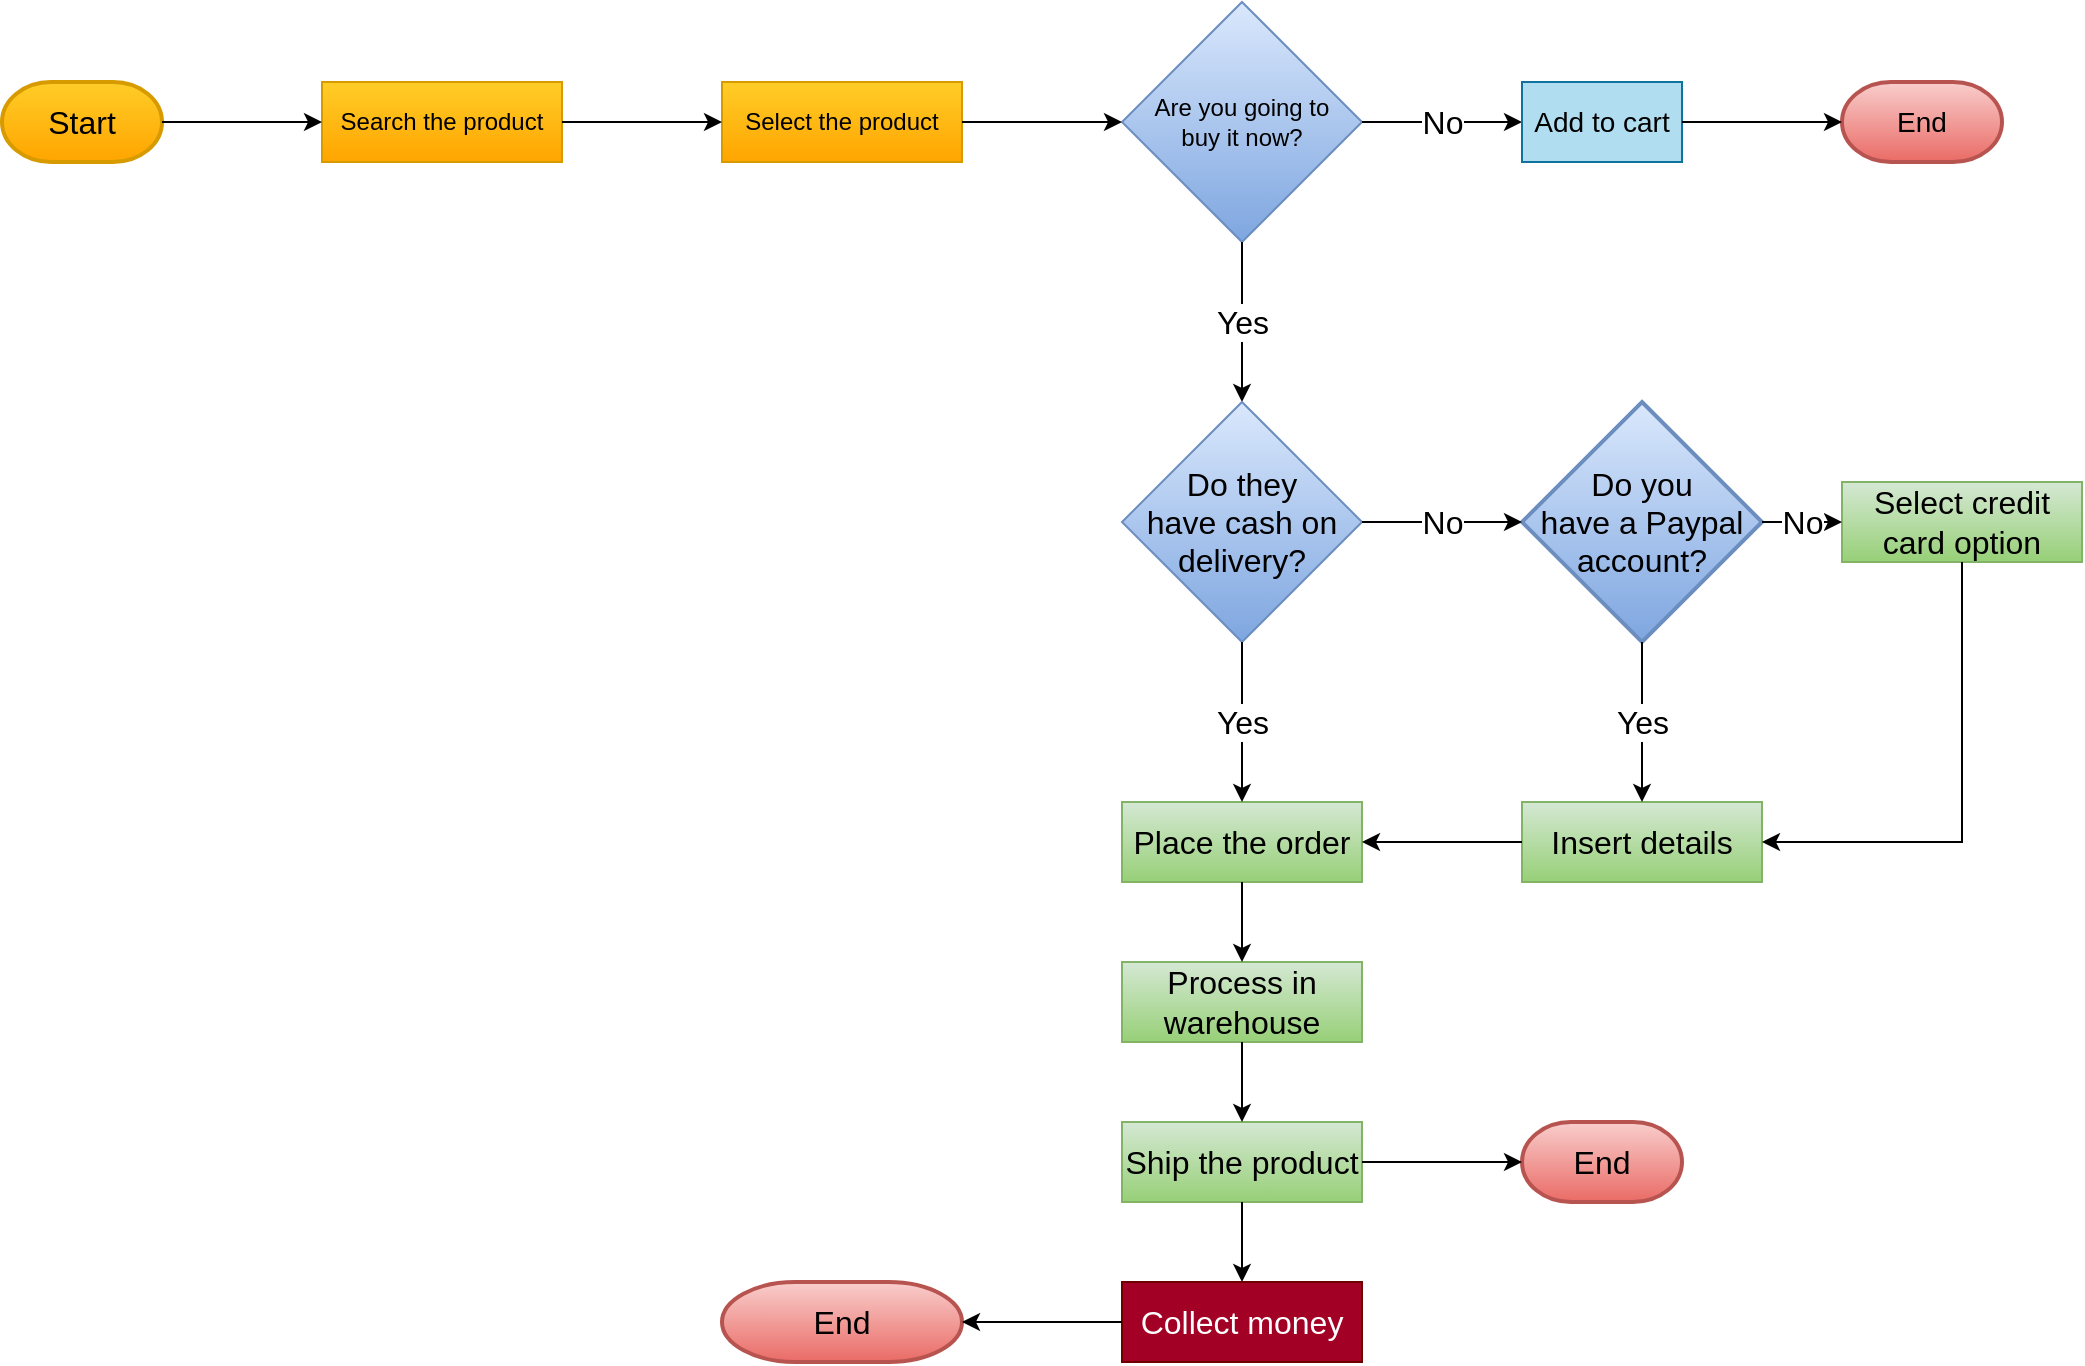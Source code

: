 <mxfile version="16.6.4" type="github">
  <diagram id="x9Ho7-JWiPEWzyrnHCQC" name="Page-1">
    <mxGraphModel dx="1422" dy="794" grid="1" gridSize="10" guides="1" tooltips="1" connect="1" arrows="1" fold="1" page="1" pageScale="1" pageWidth="1100" pageHeight="850" math="0" shadow="0">
      <root>
        <mxCell id="0" />
        <mxCell id="1" parent="0" />
        <mxCell id="zmfUQ7Ym-ijm2C4S6wtj-1" value="Start" style="strokeWidth=2;html=1;shape=mxgraph.flowchart.terminator;whiteSpace=wrap;fillColor=#ffcd28;strokeColor=#d79b00;gradientColor=#ffa500;fontSize=16;" vertex="1" parent="1">
          <mxGeometry x="40" y="80" width="80" height="40" as="geometry" />
        </mxCell>
        <mxCell id="zmfUQ7Ym-ijm2C4S6wtj-2" value="Search the product" style="rounded=0;whiteSpace=wrap;html=1;fillColor=#ffcd28;gradientColor=#ffa500;strokeColor=#d79b00;" vertex="1" parent="1">
          <mxGeometry x="200" y="80" width="120" height="40" as="geometry" />
        </mxCell>
        <mxCell id="zmfUQ7Ym-ijm2C4S6wtj-3" value="" style="endArrow=classic;html=1;rounded=0;exitX=1;exitY=0.5;exitDx=0;exitDy=0;exitPerimeter=0;entryX=0;entryY=0.5;entryDx=0;entryDy=0;" edge="1" parent="1" source="zmfUQ7Ym-ijm2C4S6wtj-1" target="zmfUQ7Ym-ijm2C4S6wtj-2">
          <mxGeometry width="50" height="50" relative="1" as="geometry">
            <mxPoint x="520" y="430" as="sourcePoint" />
            <mxPoint x="570" y="380" as="targetPoint" />
          </mxGeometry>
        </mxCell>
        <mxCell id="zmfUQ7Ym-ijm2C4S6wtj-4" value="Select the product" style="rounded=0;whiteSpace=wrap;html=1;fillColor=#ffcd28;gradientColor=#ffa500;strokeColor=#d79b00;" vertex="1" parent="1">
          <mxGeometry x="400" y="80" width="120" height="40" as="geometry" />
        </mxCell>
        <mxCell id="zmfUQ7Ym-ijm2C4S6wtj-5" value="" style="endArrow=classic;html=1;rounded=0;exitX=1;exitY=0.5;exitDx=0;exitDy=0;entryX=0;entryY=0.5;entryDx=0;entryDy=0;" edge="1" parent="1" source="zmfUQ7Ym-ijm2C4S6wtj-2" target="zmfUQ7Ym-ijm2C4S6wtj-4">
          <mxGeometry width="50" height="50" relative="1" as="geometry">
            <mxPoint x="520" y="430" as="sourcePoint" />
            <mxPoint x="570" y="380" as="targetPoint" />
          </mxGeometry>
        </mxCell>
        <mxCell id="zmfUQ7Ym-ijm2C4S6wtj-6" value="Are you going to &lt;br style=&quot;font-size: 12px;&quot;&gt;buy it now?" style="rhombus;whiteSpace=wrap;html=1;fillColor=#dae8fc;gradientColor=#7ea6e0;strokeColor=#6c8ebf;fontSize=12;" vertex="1" parent="1">
          <mxGeometry x="600" y="40" width="120" height="120" as="geometry" />
        </mxCell>
        <mxCell id="zmfUQ7Ym-ijm2C4S6wtj-7" value="" style="endArrow=classic;html=1;rounded=0;entryX=0;entryY=0.5;entryDx=0;entryDy=0;exitX=1;exitY=0.5;exitDx=0;exitDy=0;" edge="1" parent="1" source="zmfUQ7Ym-ijm2C4S6wtj-4" target="zmfUQ7Ym-ijm2C4S6wtj-6">
          <mxGeometry width="50" height="50" relative="1" as="geometry">
            <mxPoint x="520" y="330" as="sourcePoint" />
            <mxPoint x="570" y="280" as="targetPoint" />
          </mxGeometry>
        </mxCell>
        <mxCell id="zmfUQ7Ym-ijm2C4S6wtj-8" value="" style="endArrow=classic;html=1;rounded=0;fontSize=16;exitX=1;exitY=0.5;exitDx=0;exitDy=0;entryX=0;entryY=0.5;entryDx=0;entryDy=0;" edge="1" parent="1" source="zmfUQ7Ym-ijm2C4S6wtj-6" target="zmfUQ7Ym-ijm2C4S6wtj-12">
          <mxGeometry relative="1" as="geometry">
            <mxPoint x="500" y="300" as="sourcePoint" />
            <mxPoint x="800" y="100" as="targetPoint" />
          </mxGeometry>
        </mxCell>
        <mxCell id="zmfUQ7Ym-ijm2C4S6wtj-9" value="No" style="edgeLabel;resizable=0;html=1;align=center;verticalAlign=middle;fontSize=16;" connectable="0" vertex="1" parent="zmfUQ7Ym-ijm2C4S6wtj-8">
          <mxGeometry relative="1" as="geometry" />
        </mxCell>
        <mxCell id="zmfUQ7Ym-ijm2C4S6wtj-10" value="" style="endArrow=classic;html=1;rounded=0;fontSize=16;exitX=0.5;exitY=1;exitDx=0;exitDy=0;entryX=0.5;entryY=0;entryDx=0;entryDy=0;" edge="1" parent="1" source="zmfUQ7Ym-ijm2C4S6wtj-6" target="zmfUQ7Ym-ijm2C4S6wtj-15">
          <mxGeometry relative="1" as="geometry">
            <mxPoint x="500" y="300" as="sourcePoint" />
            <mxPoint x="660" y="240" as="targetPoint" />
          </mxGeometry>
        </mxCell>
        <mxCell id="zmfUQ7Ym-ijm2C4S6wtj-11" value="Yes" style="edgeLabel;resizable=0;html=1;align=center;verticalAlign=middle;fontSize=16;" connectable="0" vertex="1" parent="zmfUQ7Ym-ijm2C4S6wtj-10">
          <mxGeometry relative="1" as="geometry" />
        </mxCell>
        <mxCell id="zmfUQ7Ym-ijm2C4S6wtj-12" value="Add to cart" style="rounded=0;whiteSpace=wrap;html=1;fontSize=14;fillColor=#b1ddf0;strokeColor=#10739e;" vertex="1" parent="1">
          <mxGeometry x="800" y="80" width="80" height="40" as="geometry" />
        </mxCell>
        <mxCell id="zmfUQ7Ym-ijm2C4S6wtj-13" value="End" style="strokeWidth=2;html=1;shape=mxgraph.flowchart.terminator;whiteSpace=wrap;fontSize=14;fillColor=#f8cecc;gradientColor=#ea6b66;strokeColor=#b85450;" vertex="1" parent="1">
          <mxGeometry x="960" y="80" width="80" height="40" as="geometry" />
        </mxCell>
        <mxCell id="zmfUQ7Ym-ijm2C4S6wtj-14" value="" style="endArrow=classic;html=1;rounded=0;fontSize=14;exitX=1;exitY=0.5;exitDx=0;exitDy=0;entryX=0;entryY=0.5;entryDx=0;entryDy=0;entryPerimeter=0;" edge="1" parent="1" source="zmfUQ7Ym-ijm2C4S6wtj-12" target="zmfUQ7Ym-ijm2C4S6wtj-13">
          <mxGeometry width="50" height="50" relative="1" as="geometry">
            <mxPoint x="520" y="320" as="sourcePoint" />
            <mxPoint x="570" y="270" as="targetPoint" />
          </mxGeometry>
        </mxCell>
        <mxCell id="zmfUQ7Ym-ijm2C4S6wtj-15" value="Do they &lt;br style=&quot;font-size: 16px;&quot;&gt;have cash on delivery?" style="rhombus;whiteSpace=wrap;html=1;fontSize=16;fillColor=#dae8fc;gradientColor=#7ea6e0;strokeColor=#6c8ebf;" vertex="1" parent="1">
          <mxGeometry x="600" y="240" width="120" height="120" as="geometry" />
        </mxCell>
        <mxCell id="zmfUQ7Ym-ijm2C4S6wtj-16" value="Do you &lt;br&gt;have a Paypal&lt;br&gt;account?" style="strokeWidth=2;html=1;shape=mxgraph.flowchart.decision;whiteSpace=wrap;fontSize=16;fillColor=#dae8fc;gradientColor=#7ea6e0;strokeColor=#6c8ebf;" vertex="1" parent="1">
          <mxGeometry x="800" y="240" width="120" height="120" as="geometry" />
        </mxCell>
        <mxCell id="zmfUQ7Ym-ijm2C4S6wtj-18" value="" style="endArrow=classic;html=1;rounded=0;fontSize=16;exitX=1;exitY=0.5;exitDx=0;exitDy=0;entryX=0;entryY=0.5;entryDx=0;entryDy=0;entryPerimeter=0;" edge="1" parent="1" source="zmfUQ7Ym-ijm2C4S6wtj-15" target="zmfUQ7Ym-ijm2C4S6wtj-16">
          <mxGeometry relative="1" as="geometry">
            <mxPoint x="500" y="250" as="sourcePoint" />
            <mxPoint x="600" y="250" as="targetPoint" />
          </mxGeometry>
        </mxCell>
        <mxCell id="zmfUQ7Ym-ijm2C4S6wtj-19" value="No" style="edgeLabel;resizable=0;html=1;align=center;verticalAlign=middle;fontSize=16;" connectable="0" vertex="1" parent="zmfUQ7Ym-ijm2C4S6wtj-18">
          <mxGeometry relative="1" as="geometry" />
        </mxCell>
        <mxCell id="zmfUQ7Ym-ijm2C4S6wtj-20" value="Select credit card option" style="rounded=0;whiteSpace=wrap;html=1;fontSize=16;fillColor=#d5e8d4;gradientColor=#97d077;strokeColor=#82b366;" vertex="1" parent="1">
          <mxGeometry x="960" y="280" width="120" height="40" as="geometry" />
        </mxCell>
        <mxCell id="zmfUQ7Ym-ijm2C4S6wtj-22" value="" style="endArrow=classic;html=1;rounded=0;fontSize=16;exitX=1;exitY=0.5;exitDx=0;exitDy=0;exitPerimeter=0;entryX=0;entryY=0.5;entryDx=0;entryDy=0;" edge="1" parent="1" source="zmfUQ7Ym-ijm2C4S6wtj-16" target="zmfUQ7Ym-ijm2C4S6wtj-20">
          <mxGeometry relative="1" as="geometry">
            <mxPoint x="500" y="240" as="sourcePoint" />
            <mxPoint x="600" y="240" as="targetPoint" />
          </mxGeometry>
        </mxCell>
        <mxCell id="zmfUQ7Ym-ijm2C4S6wtj-23" value="No" style="edgeLabel;resizable=0;html=1;align=center;verticalAlign=middle;fontSize=16;" connectable="0" vertex="1" parent="zmfUQ7Ym-ijm2C4S6wtj-22">
          <mxGeometry relative="1" as="geometry" />
        </mxCell>
        <mxCell id="zmfUQ7Ym-ijm2C4S6wtj-24" value="Insert details" style="rounded=0;whiteSpace=wrap;html=1;fontSize=16;fillColor=#d5e8d4;gradientColor=#97d077;strokeColor=#82b366;" vertex="1" parent="1">
          <mxGeometry x="800" y="440" width="120" height="40" as="geometry" />
        </mxCell>
        <mxCell id="zmfUQ7Ym-ijm2C4S6wtj-25" value="" style="endArrow=classic;html=1;rounded=0;fontSize=16;exitX=0.5;exitY=1;exitDx=0;exitDy=0;exitPerimeter=0;entryX=0.5;entryY=0;entryDx=0;entryDy=0;" edge="1" parent="1" source="zmfUQ7Ym-ijm2C4S6wtj-16" target="zmfUQ7Ym-ijm2C4S6wtj-24">
          <mxGeometry relative="1" as="geometry">
            <mxPoint x="500" y="240" as="sourcePoint" />
            <mxPoint x="600" y="240" as="targetPoint" />
          </mxGeometry>
        </mxCell>
        <mxCell id="zmfUQ7Ym-ijm2C4S6wtj-26" value="Yes" style="edgeLabel;resizable=0;html=1;align=center;verticalAlign=middle;fontSize=16;" connectable="0" vertex="1" parent="zmfUQ7Ym-ijm2C4S6wtj-25">
          <mxGeometry relative="1" as="geometry" />
        </mxCell>
        <mxCell id="zmfUQ7Ym-ijm2C4S6wtj-27" value="" style="endArrow=classic;html=1;rounded=0;fontSize=16;exitX=0.5;exitY=1;exitDx=0;exitDy=0;entryX=1;entryY=0.5;entryDx=0;entryDy=0;" edge="1" parent="1" source="zmfUQ7Ym-ijm2C4S6wtj-20" target="zmfUQ7Ym-ijm2C4S6wtj-24">
          <mxGeometry width="50" height="50" relative="1" as="geometry">
            <mxPoint x="520" y="460" as="sourcePoint" />
            <mxPoint x="570" y="410" as="targetPoint" />
            <Array as="points">
              <mxPoint x="1020" y="460" />
            </Array>
          </mxGeometry>
        </mxCell>
        <mxCell id="zmfUQ7Ym-ijm2C4S6wtj-28" value="Place the order" style="rounded=0;whiteSpace=wrap;html=1;fontSize=16;fillColor=#d5e8d4;gradientColor=#97d077;strokeColor=#82b366;" vertex="1" parent="1">
          <mxGeometry x="600" y="440" width="120" height="40" as="geometry" />
        </mxCell>
        <mxCell id="zmfUQ7Ym-ijm2C4S6wtj-29" value="" style="endArrow=classic;html=1;rounded=0;fontSize=16;exitX=0.5;exitY=1;exitDx=0;exitDy=0;entryX=0.5;entryY=0;entryDx=0;entryDy=0;" edge="1" parent="1" source="zmfUQ7Ym-ijm2C4S6wtj-15" target="zmfUQ7Ym-ijm2C4S6wtj-28">
          <mxGeometry relative="1" as="geometry">
            <mxPoint x="500" y="440" as="sourcePoint" />
            <mxPoint x="600" y="440" as="targetPoint" />
          </mxGeometry>
        </mxCell>
        <mxCell id="zmfUQ7Ym-ijm2C4S6wtj-30" value="Yes" style="edgeLabel;resizable=0;html=1;align=center;verticalAlign=middle;fontSize=16;" connectable="0" vertex="1" parent="zmfUQ7Ym-ijm2C4S6wtj-29">
          <mxGeometry relative="1" as="geometry" />
        </mxCell>
        <mxCell id="zmfUQ7Ym-ijm2C4S6wtj-31" value="" style="endArrow=classic;html=1;rounded=0;fontSize=16;exitX=0;exitY=0.5;exitDx=0;exitDy=0;entryX=1;entryY=0.5;entryDx=0;entryDy=0;" edge="1" parent="1" source="zmfUQ7Ym-ijm2C4S6wtj-24" target="zmfUQ7Ym-ijm2C4S6wtj-28">
          <mxGeometry width="50" height="50" relative="1" as="geometry">
            <mxPoint x="520" y="460" as="sourcePoint" />
            <mxPoint x="570" y="410" as="targetPoint" />
          </mxGeometry>
        </mxCell>
        <mxCell id="zmfUQ7Ym-ijm2C4S6wtj-32" value="Process in warehouse" style="rounded=0;whiteSpace=wrap;html=1;fontSize=16;fillColor=#d5e8d4;gradientColor=#97d077;strokeColor=#82b366;" vertex="1" parent="1">
          <mxGeometry x="600" y="520" width="120" height="40" as="geometry" />
        </mxCell>
        <mxCell id="zmfUQ7Ym-ijm2C4S6wtj-33" value="Ship the product" style="rounded=0;whiteSpace=wrap;html=1;fontSize=16;fillColor=#d5e8d4;gradientColor=#97d077;strokeColor=#82b366;" vertex="1" parent="1">
          <mxGeometry x="600" y="600" width="120" height="40" as="geometry" />
        </mxCell>
        <mxCell id="zmfUQ7Ym-ijm2C4S6wtj-34" value="End" style="strokeWidth=2;html=1;shape=mxgraph.flowchart.terminator;whiteSpace=wrap;fontSize=16;fillColor=#f8cecc;gradientColor=#ea6b66;strokeColor=#b85450;" vertex="1" parent="1">
          <mxGeometry x="800" y="600" width="80" height="40" as="geometry" />
        </mxCell>
        <mxCell id="zmfUQ7Ym-ijm2C4S6wtj-35" value="" style="endArrow=classic;html=1;rounded=0;fontSize=16;exitX=0.5;exitY=1;exitDx=0;exitDy=0;entryX=0.5;entryY=0;entryDx=0;entryDy=0;" edge="1" parent="1" source="zmfUQ7Ym-ijm2C4S6wtj-28" target="zmfUQ7Ym-ijm2C4S6wtj-32">
          <mxGeometry width="50" height="50" relative="1" as="geometry">
            <mxPoint x="520" y="450" as="sourcePoint" />
            <mxPoint x="570" y="400" as="targetPoint" />
          </mxGeometry>
        </mxCell>
        <mxCell id="zmfUQ7Ym-ijm2C4S6wtj-36" value="" style="endArrow=classic;html=1;rounded=0;fontSize=16;exitX=1;exitY=0.5;exitDx=0;exitDy=0;entryX=0;entryY=0.5;entryDx=0;entryDy=0;entryPerimeter=0;" edge="1" parent="1" source="zmfUQ7Ym-ijm2C4S6wtj-33" target="zmfUQ7Ym-ijm2C4S6wtj-34">
          <mxGeometry width="50" height="50" relative="1" as="geometry">
            <mxPoint x="520" y="450" as="sourcePoint" />
            <mxPoint x="570" y="400" as="targetPoint" />
          </mxGeometry>
        </mxCell>
        <mxCell id="zmfUQ7Ym-ijm2C4S6wtj-37" value="" style="endArrow=classic;html=1;rounded=0;fontSize=16;exitX=0.5;exitY=1;exitDx=0;exitDy=0;entryX=0.5;entryY=0;entryDx=0;entryDy=0;" edge="1" parent="1" source="zmfUQ7Ym-ijm2C4S6wtj-32" target="zmfUQ7Ym-ijm2C4S6wtj-33">
          <mxGeometry width="50" height="50" relative="1" as="geometry">
            <mxPoint x="520" y="450" as="sourcePoint" />
            <mxPoint x="570" y="400" as="targetPoint" />
          </mxGeometry>
        </mxCell>
        <mxCell id="zmfUQ7Ym-ijm2C4S6wtj-38" value="Collect money" style="rounded=0;whiteSpace=wrap;html=1;fontSize=16;fillColor=#a20025;fontColor=#ffffff;strokeColor=#6F0000;" vertex="1" parent="1">
          <mxGeometry x="600" y="680" width="120" height="40" as="geometry" />
        </mxCell>
        <mxCell id="zmfUQ7Ym-ijm2C4S6wtj-39" value="End" style="strokeWidth=2;html=1;shape=mxgraph.flowchart.terminator;whiteSpace=wrap;fontSize=16;fillColor=#f8cecc;gradientColor=#ea6b66;strokeColor=#b85450;" vertex="1" parent="1">
          <mxGeometry x="400" y="680" width="120" height="40" as="geometry" />
        </mxCell>
        <mxCell id="zmfUQ7Ym-ijm2C4S6wtj-40" value="" style="endArrow=classic;html=1;rounded=0;fontSize=16;exitX=0.5;exitY=1;exitDx=0;exitDy=0;entryX=0.5;entryY=0;entryDx=0;entryDy=0;" edge="1" parent="1" source="zmfUQ7Ym-ijm2C4S6wtj-33" target="zmfUQ7Ym-ijm2C4S6wtj-38">
          <mxGeometry width="50" height="50" relative="1" as="geometry">
            <mxPoint x="520" y="450" as="sourcePoint" />
            <mxPoint x="570" y="400" as="targetPoint" />
          </mxGeometry>
        </mxCell>
        <mxCell id="zmfUQ7Ym-ijm2C4S6wtj-41" value="" style="endArrow=classic;html=1;rounded=0;fontSize=16;exitX=0;exitY=0.5;exitDx=0;exitDy=0;entryX=1;entryY=0.5;entryDx=0;entryDy=0;entryPerimeter=0;" edge="1" parent="1" source="zmfUQ7Ym-ijm2C4S6wtj-38" target="zmfUQ7Ym-ijm2C4S6wtj-39">
          <mxGeometry width="50" height="50" relative="1" as="geometry">
            <mxPoint x="520" y="450" as="sourcePoint" />
            <mxPoint x="570" y="400" as="targetPoint" />
          </mxGeometry>
        </mxCell>
      </root>
    </mxGraphModel>
  </diagram>
</mxfile>
